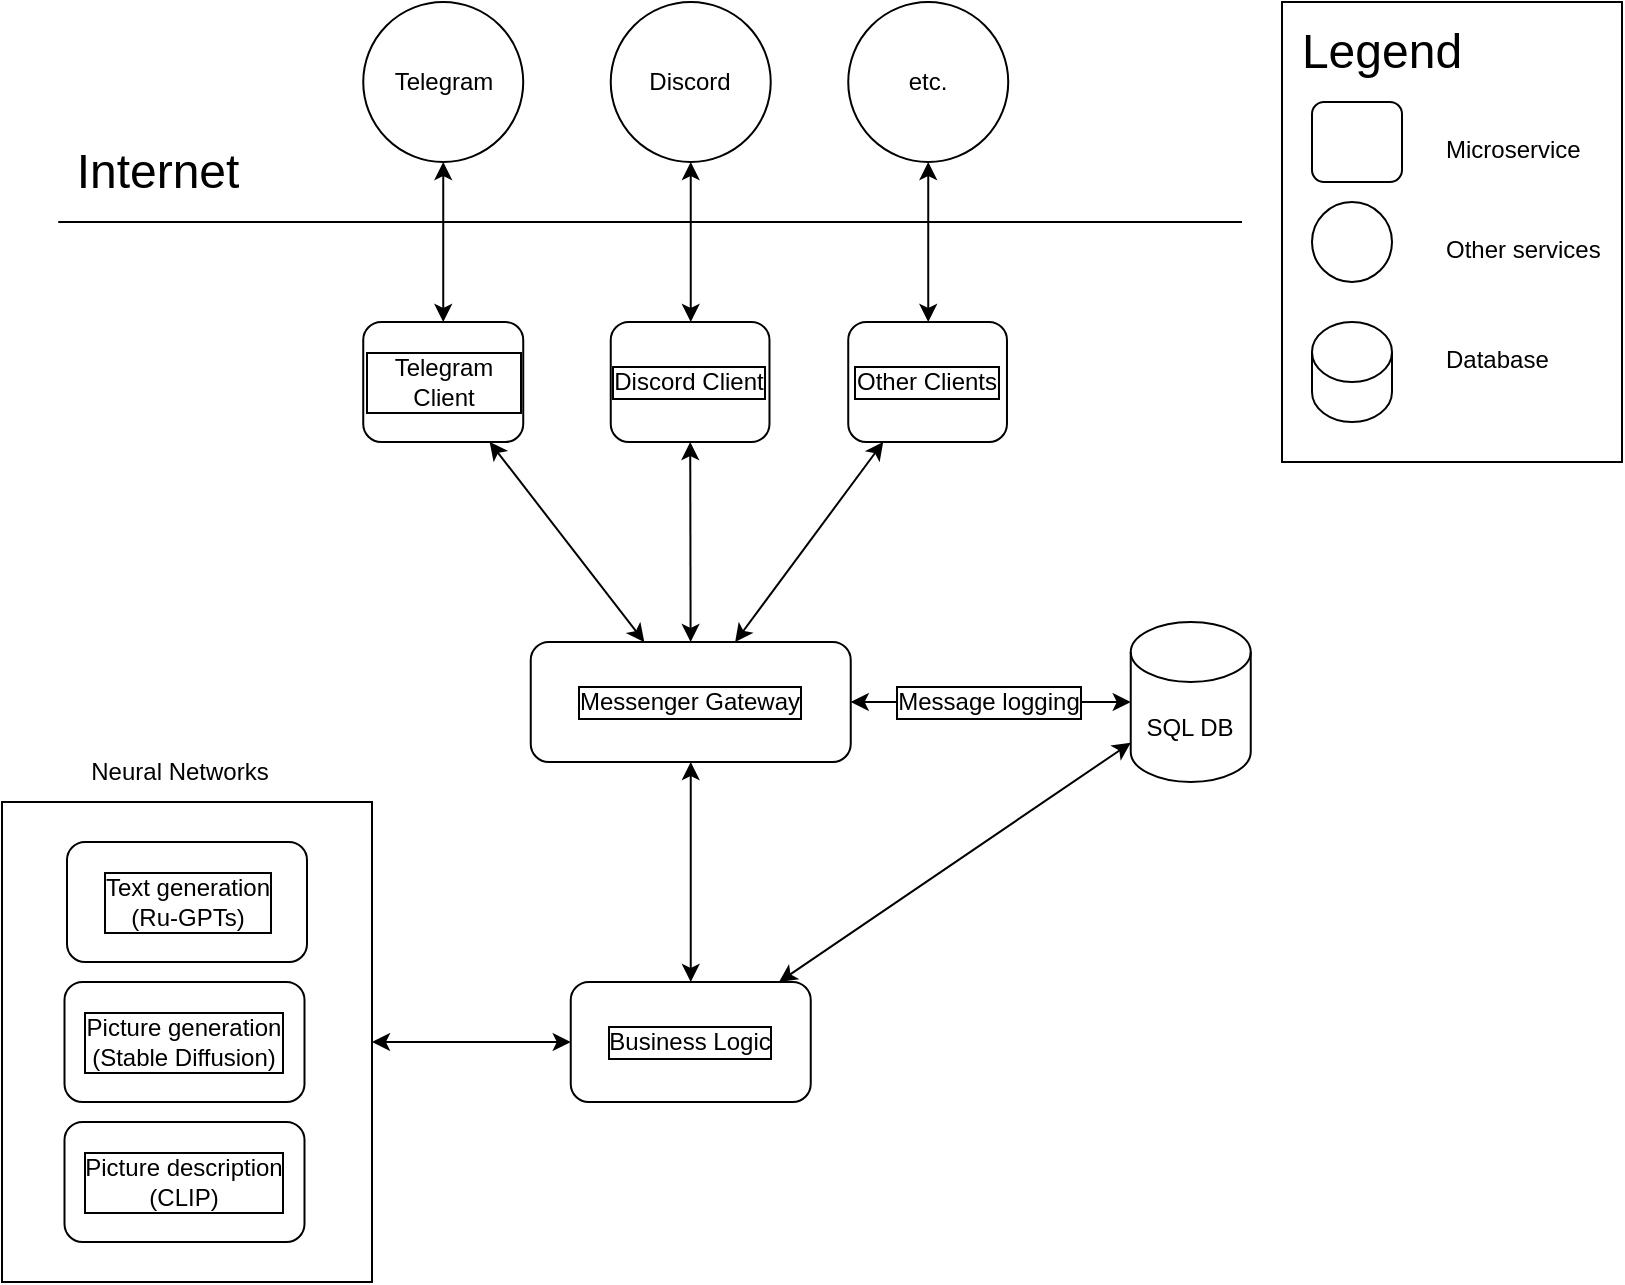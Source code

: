 <mxfile version="20.8.22" type="device"><diagram name="Page-1" id="DI4P1r5WtoY5cku3xRvS"><mxGraphModel dx="1470" dy="998" grid="1" gridSize="10" guides="1" tooltips="1" connect="1" arrows="1" fold="1" page="1" pageScale="1" pageWidth="850" pageHeight="1100" math="0" shadow="0"><root><mxCell id="0"/><mxCell id="1" parent="0"/><mxCell id="Gu5GCq9XkJRRDgxWczrZ-65" value="" style="rounded=0;whiteSpace=wrap;html=1;labelBorderColor=default;fontSize=24;" vertex="1" parent="1"><mxGeometry x="650" y="40" width="170" height="230" as="geometry"/></mxCell><mxCell id="Gu5GCq9XkJRRDgxWczrZ-7" value="" style="whiteSpace=wrap;html=1;" vertex="1" parent="1"><mxGeometry x="10" y="440" width="185" height="240" as="geometry"/></mxCell><mxCell id="Gu5GCq9XkJRRDgxWczrZ-8" value="Neural Networks" style="text;html=1;strokeColor=none;fillColor=none;align=center;verticalAlign=middle;whiteSpace=wrap;rounded=0;" vertex="1" parent="1"><mxGeometry x="34.37" y="410" width="130" height="30" as="geometry"/></mxCell><mxCell id="Gu5GCq9XkJRRDgxWczrZ-16" value="" style="endArrow=classic;startArrow=classic;html=1;rounded=0;" edge="1" parent="1" source="Gu5GCq9XkJRRDgxWczrZ-7" target="Gu5GCq9XkJRRDgxWczrZ-49"><mxGeometry width="50" height="50" relative="1" as="geometry"><mxPoint x="364.37" y="530" as="sourcePoint"/><mxPoint x="314.37" y="580" as="targetPoint"/></mxGeometry></mxCell><mxCell id="Gu5GCq9XkJRRDgxWczrZ-19" value="" style="endArrow=classic;startArrow=classic;html=1;rounded=0;" edge="1" parent="1" source="Gu5GCq9XkJRRDgxWczrZ-47" target="Gu5GCq9XkJRRDgxWczrZ-48"><mxGeometry width="50" height="50" relative="1" as="geometry"><mxPoint x="354.491" y="360" as="sourcePoint"/><mxPoint x="354.37" y="280" as="targetPoint"/></mxGeometry></mxCell><mxCell id="Gu5GCq9XkJRRDgxWczrZ-20" value="" style="endArrow=classic;startArrow=classic;html=1;rounded=0;" edge="1" parent="1" source="Gu5GCq9XkJRRDgxWczrZ-47" target="Gu5GCq9XkJRRDgxWczrZ-50"><mxGeometry width="50" height="50" relative="1" as="geometry"><mxPoint x="378.142" y="360" as="sourcePoint"/><mxPoint x="448.346" y="271.404" as="targetPoint"/></mxGeometry></mxCell><mxCell id="Gu5GCq9XkJRRDgxWczrZ-21" value="SQL DB" style="shape=cylinder3;whiteSpace=wrap;html=1;boundedLbl=1;backgroundOutline=1;size=15;" vertex="1" parent="1"><mxGeometry x="574.37" y="350" width="60" height="80" as="geometry"/></mxCell><mxCell id="Gu5GCq9XkJRRDgxWczrZ-24" value="" style="endArrow=classic;startArrow=classic;html=1;rounded=0;" edge="1" parent="1" source="Gu5GCq9XkJRRDgxWczrZ-47" target="Gu5GCq9XkJRRDgxWczrZ-21"><mxGeometry width="50" height="50" relative="1" as="geometry"><mxPoint x="514.37" y="390" as="sourcePoint"/><mxPoint x="304.37" y="440" as="targetPoint"/></mxGeometry></mxCell><mxCell id="Gu5GCq9XkJRRDgxWczrZ-46" value="Message logging" style="edgeLabel;html=1;align=center;verticalAlign=middle;resizable=0;points=[];fontSize=12;labelBorderColor=default;" vertex="1" connectable="0" parent="Gu5GCq9XkJRRDgxWczrZ-24"><mxGeometry x="-0.023" relative="1" as="geometry"><mxPoint as="offset"/></mxGeometry></mxCell><mxCell id="Gu5GCq9XkJRRDgxWczrZ-27" value="" style="endArrow=classic;startArrow=classic;html=1;rounded=0;" edge="1" parent="1" source="Gu5GCq9XkJRRDgxWczrZ-49"><mxGeometry width="50" height="50" relative="1" as="geometry"><mxPoint x="353.656" y="540.006" as="sourcePoint"/><mxPoint x="354.37" y="420" as="targetPoint"/></mxGeometry></mxCell><mxCell id="Gu5GCq9XkJRRDgxWczrZ-28" value="Telegram" style="ellipse;whiteSpace=wrap;html=1;aspect=fixed;" vertex="1" parent="1"><mxGeometry x="190.62" y="40" width="80" height="80" as="geometry"/></mxCell><mxCell id="Gu5GCq9XkJRRDgxWczrZ-29" value="Discord" style="ellipse;whiteSpace=wrap;html=1;aspect=fixed;" vertex="1" parent="1"><mxGeometry x="314.37" y="40" width="80" height="80" as="geometry"/></mxCell><mxCell id="Gu5GCq9XkJRRDgxWczrZ-30" value="etc." style="ellipse;whiteSpace=wrap;html=1;aspect=fixed;" vertex="1" parent="1"><mxGeometry x="433.12" y="40" width="80" height="80" as="geometry"/></mxCell><mxCell id="Gu5GCq9XkJRRDgxWczrZ-32" value="Internet" style="text;html=1;strokeColor=none;fillColor=none;align=center;verticalAlign=middle;whiteSpace=wrap;rounded=0;fontSize=24;" vertex="1" parent="1"><mxGeometry x="58.12" y="110" width="60" height="30" as="geometry"/></mxCell><mxCell id="Gu5GCq9XkJRRDgxWczrZ-33" value="" style="endArrow=none;html=1;rounded=0;" edge="1" parent="1"><mxGeometry width="50" height="50" relative="1" as="geometry"><mxPoint x="38.12" y="150" as="sourcePoint"/><mxPoint x="630" y="150" as="targetPoint"/></mxGeometry></mxCell><mxCell id="Gu5GCq9XkJRRDgxWczrZ-41" value="" style="endArrow=classic;startArrow=classic;html=1;rounded=0;" edge="1" parent="1" target="Gu5GCq9XkJRRDgxWczrZ-28"><mxGeometry width="50" height="50" relative="1" as="geometry"><mxPoint x="230.62" y="200" as="sourcePoint"/><mxPoint x="283.12" y="370" as="targetPoint"/></mxGeometry></mxCell><mxCell id="Gu5GCq9XkJRRDgxWczrZ-42" value="" style="endArrow=classic;startArrow=classic;html=1;rounded=0;" edge="1" parent="1" target="Gu5GCq9XkJRRDgxWczrZ-29"><mxGeometry width="50" height="50" relative="1" as="geometry"><mxPoint x="354.37" y="200" as="sourcePoint"/><mxPoint x="285.62" y="370" as="targetPoint"/></mxGeometry></mxCell><mxCell id="Gu5GCq9XkJRRDgxWczrZ-43" value="" style="endArrow=classic;startArrow=classic;html=1;rounded=0;" edge="1" parent="1" target="Gu5GCq9XkJRRDgxWczrZ-30"><mxGeometry width="50" height="50" relative="1" as="geometry"><mxPoint x="473.12" y="200" as="sourcePoint"/><mxPoint x="283.12" y="370" as="targetPoint"/></mxGeometry></mxCell><mxCell id="Gu5GCq9XkJRRDgxWczrZ-45" value="" style="endArrow=classic;startArrow=classic;html=1;rounded=0;fontSize=24;" edge="1" parent="1" source="Gu5GCq9XkJRRDgxWczrZ-21" target="Gu5GCq9XkJRRDgxWczrZ-49"><mxGeometry width="50" height="50" relative="1" as="geometry"><mxPoint x="254.37" y="420" as="sourcePoint"/><mxPoint x="389.508" y="560.886" as="targetPoint"/></mxGeometry></mxCell><mxCell id="Gu5GCq9XkJRRDgxWczrZ-47" value="Messenger Gateway" style="rounded=1;whiteSpace=wrap;html=1;labelBorderColor=default;fontSize=12;" vertex="1" parent="1"><mxGeometry x="274.37" y="360" width="160" height="60" as="geometry"/></mxCell><mxCell id="Gu5GCq9XkJRRDgxWczrZ-48" value="Telegram Client" style="rounded=1;whiteSpace=wrap;html=1;labelBorderColor=default;fontSize=12;" vertex="1" parent="1"><mxGeometry x="190.62" y="200" width="80" height="60" as="geometry"/></mxCell><mxCell id="Gu5GCq9XkJRRDgxWczrZ-49" value="Business Logic" style="rounded=1;whiteSpace=wrap;html=1;labelBorderColor=default;fontSize=12;" vertex="1" parent="1"><mxGeometry x="294.37" y="530" width="120" height="60" as="geometry"/></mxCell><mxCell id="Gu5GCq9XkJRRDgxWczrZ-50" value="Discord Client" style="rounded=1;whiteSpace=wrap;html=1;labelBorderColor=default;fontSize=12;" vertex="1" parent="1"><mxGeometry x="314.37" y="200" width="79.37" height="60" as="geometry"/></mxCell><mxCell id="Gu5GCq9XkJRRDgxWczrZ-51" value="Other Clients" style="rounded=1;whiteSpace=wrap;html=1;labelBorderColor=default;fontSize=12;" vertex="1" parent="1"><mxGeometry x="433.12" y="200" width="79.37" height="60" as="geometry"/></mxCell><mxCell id="Gu5GCq9XkJRRDgxWczrZ-54" value="" style="endArrow=classic;startArrow=classic;html=1;rounded=0;fontSize=12;" edge="1" parent="1" source="Gu5GCq9XkJRRDgxWczrZ-47" target="Gu5GCq9XkJRRDgxWczrZ-51"><mxGeometry width="50" height="50" relative="1" as="geometry"><mxPoint x="294.37" y="260" as="sourcePoint"/><mxPoint x="344.37" y="210" as="targetPoint"/></mxGeometry></mxCell><mxCell id="Gu5GCq9XkJRRDgxWczrZ-55" value="Picture description&lt;br&gt;(CLIP)" style="rounded=1;whiteSpace=wrap;html=1;labelBorderColor=default;fontSize=12;" vertex="1" parent="1"><mxGeometry x="41.25" y="600" width="120" height="60" as="geometry"/></mxCell><mxCell id="Gu5GCq9XkJRRDgxWczrZ-56" value="Picture generation&lt;br&gt;(Stable Diffusion)" style="rounded=1;whiteSpace=wrap;html=1;labelBorderColor=default;fontSize=12;" vertex="1" parent="1"><mxGeometry x="41.25" y="530" width="120" height="60" as="geometry"/></mxCell><mxCell id="Gu5GCq9XkJRRDgxWczrZ-57" value="Text generation&lt;br&gt;(Ru-GPTs)" style="rounded=1;whiteSpace=wrap;html=1;labelBorderColor=default;fontSize=12;" vertex="1" parent="1"><mxGeometry x="42.5" y="460" width="120" height="60" as="geometry"/></mxCell><mxCell id="Gu5GCq9XkJRRDgxWczrZ-60" value="Legend" style="text;html=1;strokeColor=none;fillColor=none;align=center;verticalAlign=middle;whiteSpace=wrap;rounded=0;fontSize=24;" vertex="1" parent="1"><mxGeometry x="670" y="50" width="60" height="30" as="geometry"/></mxCell><mxCell id="Gu5GCq9XkJRRDgxWczrZ-61" value="" style="rounded=1;whiteSpace=wrap;html=1;labelBorderColor=default;fontSize=12;" vertex="1" parent="1"><mxGeometry x="665" y="90" width="45" height="40" as="geometry"/></mxCell><mxCell id="Gu5GCq9XkJRRDgxWczrZ-62" value="" style="ellipse;whiteSpace=wrap;html=1;aspect=fixed;labelBorderColor=default;fontSize=12;" vertex="1" parent="1"><mxGeometry x="665" y="140" width="40" height="40" as="geometry"/></mxCell><mxCell id="Gu5GCq9XkJRRDgxWczrZ-63" value="" style="shape=cylinder3;whiteSpace=wrap;html=1;boundedLbl=1;backgroundOutline=1;size=15;labelBorderColor=default;fontSize=12;" vertex="1" parent="1"><mxGeometry x="665" y="200" width="40" height="50" as="geometry"/></mxCell><mxCell id="Gu5GCq9XkJRRDgxWczrZ-66" value="&lt;font style=&quot;font-size: 12px;&quot;&gt;Microservice&lt;/font&gt;" style="text;html=1;strokeColor=none;fillColor=none;align=left;verticalAlign=middle;whiteSpace=wrap;rounded=0;fontSize=24;" vertex="1" parent="1"><mxGeometry x="730" y="95" width="60" height="30" as="geometry"/></mxCell><mxCell id="Gu5GCq9XkJRRDgxWczrZ-67" value="&lt;font style=&quot;font-size: 12px;&quot;&gt;Other services&lt;/font&gt;" style="text;html=1;strokeColor=none;fillColor=none;align=left;verticalAlign=middle;whiteSpace=wrap;rounded=0;fontSize=24;" vertex="1" parent="1"><mxGeometry x="730" y="145" width="90" height="30" as="geometry"/></mxCell><mxCell id="Gu5GCq9XkJRRDgxWczrZ-68" value="&lt;font style=&quot;font-size: 12px;&quot;&gt;Database&lt;/font&gt;" style="text;html=1;strokeColor=none;fillColor=none;align=left;verticalAlign=middle;whiteSpace=wrap;rounded=0;fontSize=24;" vertex="1" parent="1"><mxGeometry x="730" y="200" width="90" height="30" as="geometry"/></mxCell></root></mxGraphModel></diagram></mxfile>